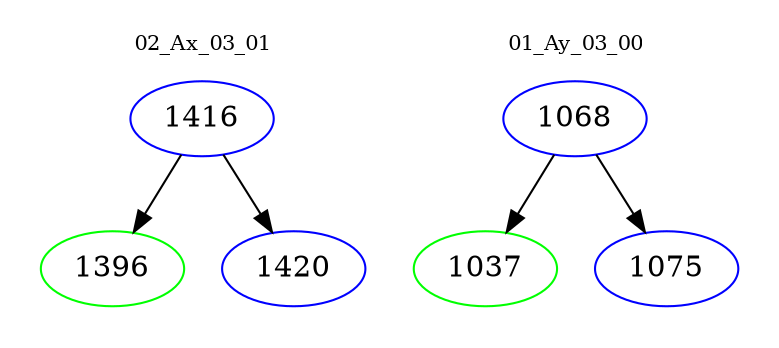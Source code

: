 digraph{
subgraph cluster_0 {
color = white
label = "02_Ax_03_01";
fontsize=10;
T0_1416 [label="1416", color="blue"]
T0_1416 -> T0_1396 [color="black"]
T0_1396 [label="1396", color="green"]
T0_1416 -> T0_1420 [color="black"]
T0_1420 [label="1420", color="blue"]
}
subgraph cluster_1 {
color = white
label = "01_Ay_03_00";
fontsize=10;
T1_1068 [label="1068", color="blue"]
T1_1068 -> T1_1037 [color="black"]
T1_1037 [label="1037", color="green"]
T1_1068 -> T1_1075 [color="black"]
T1_1075 [label="1075", color="blue"]
}
}
